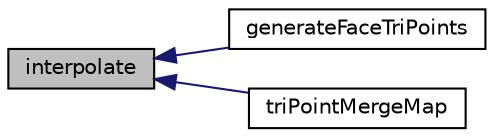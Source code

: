 digraph "interpolate"
{
  bgcolor="transparent";
  edge [fontname="Helvetica",fontsize="10",labelfontname="Helvetica",labelfontsize="10"];
  node [fontname="Helvetica",fontsize="10",shape=record];
  rankdir="LR";
  Node1 [label="interpolate",height=0.2,width=0.4,color="black", fillcolor="grey75", style="filled", fontcolor="black"];
  Node1 -> Node2 [dir="back",color="midnightblue",fontsize="10",style="solid",fontname="Helvetica"];
  Node2 [label="generateFaceTriPoints",height=0.2,width=0.4,color="black",URL="$a01191.html#aa463fbd8a1bb6ae4bea9629b7fc9589c"];
  Node1 -> Node3 [dir="back",color="midnightblue",fontsize="10",style="solid",fontname="Helvetica"];
  Node3 [label="triPointMergeMap",height=0.2,width=0.4,color="black",URL="$a01191.html#ab11ec380027393d7dda48334156cb6e1",tooltip="For every unmerged triangle point the point in the triSurface. "];
}
